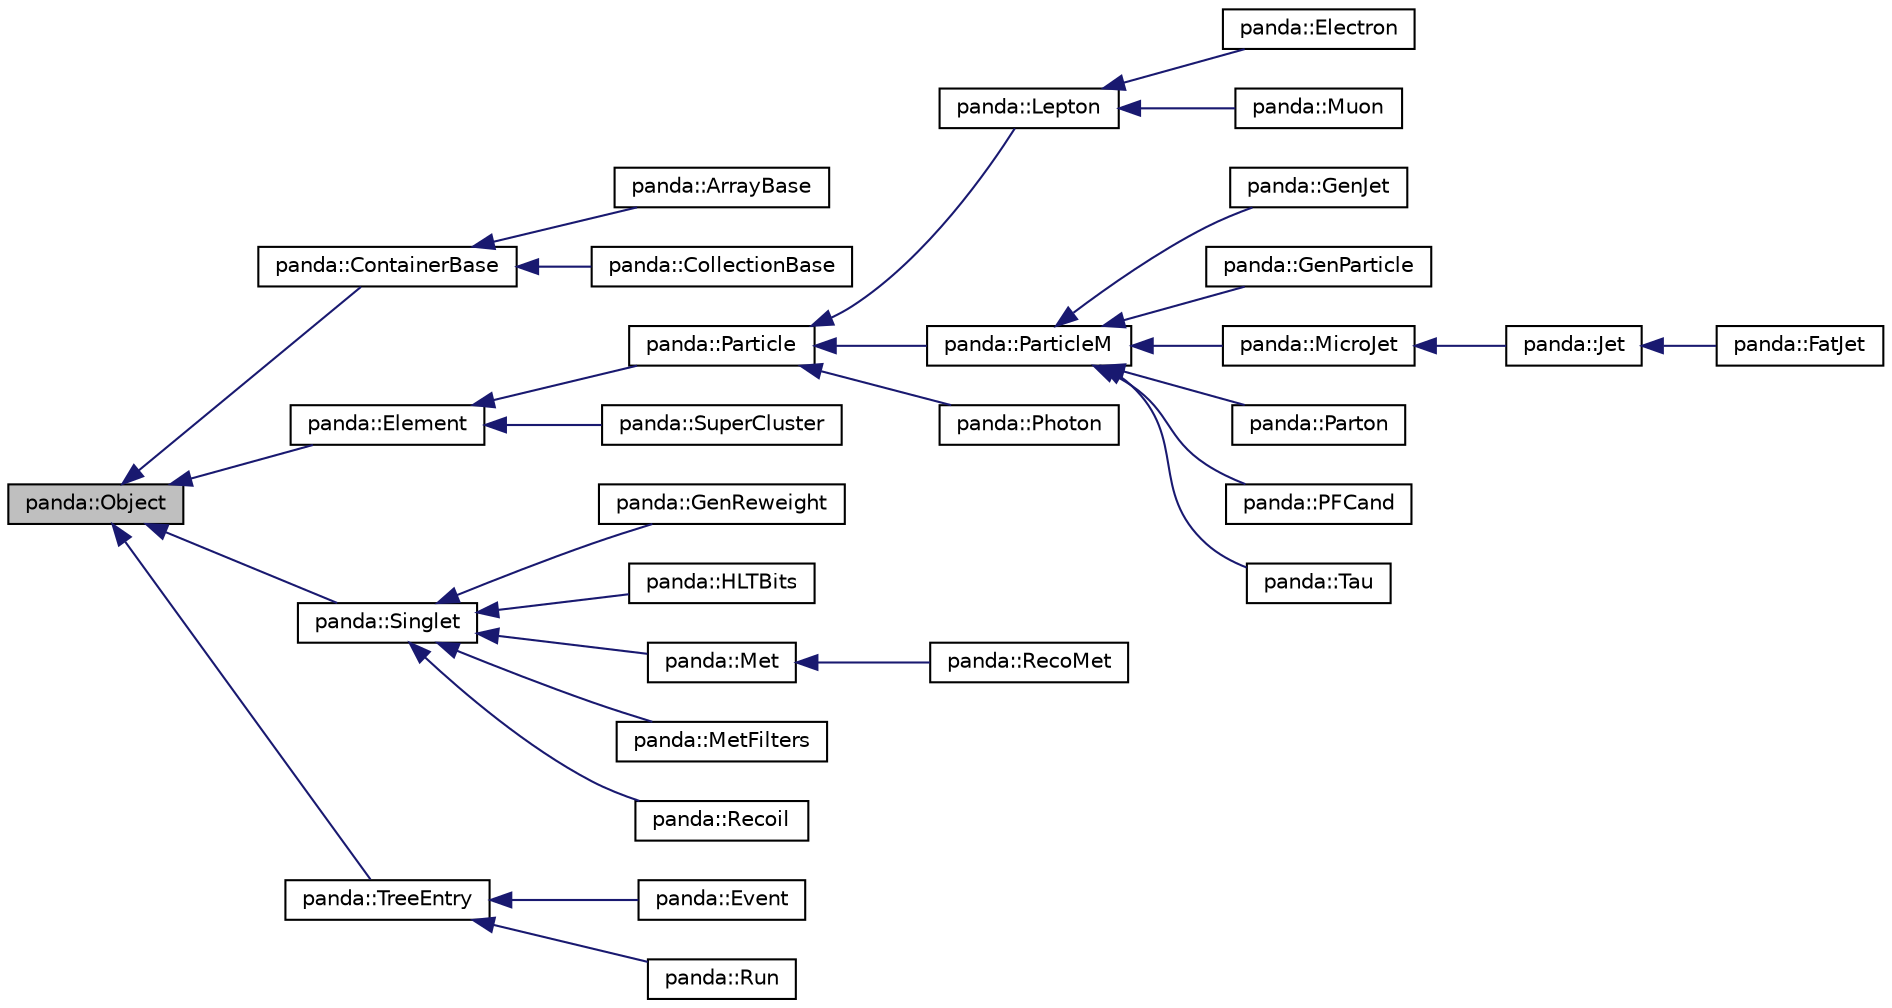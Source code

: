 digraph G
{
  edge [fontname="Helvetica",fontsize="10",labelfontname="Helvetica",labelfontsize="10"];
  node [fontname="Helvetica",fontsize="10",shape=record];
  rankdir=LR;
  Node1 [label="panda::Object",height=0.2,width=0.4,color="black", fillcolor="grey75", style="filled" fontcolor="black"];
  Node1 -> Node2 [dir=back,color="midnightblue",fontsize="10",style="solid"];
  Node2 [label="panda::ContainerBase",height=0.2,width=0.4,color="black", fillcolor="white", style="filled",URL="$classpanda_1_1ContainerBase.html",tooltip="Base class for all containers."];
  Node2 -> Node3 [dir=back,color="midnightblue",fontsize="10",style="solid"];
  Node3 [label="panda::ArrayBase",height=0.2,width=0.4,color="black", fillcolor="white", style="filled",URL="$classpanda_1_1ArrayBase.html",tooltip="Base class for fixed-size containers."];
  Node2 -> Node4 [dir=back,color="midnightblue",fontsize="10",style="solid"];
  Node4 [label="panda::CollectionBase",height=0.2,width=0.4,color="black", fillcolor="white", style="filled",URL="$classpanda_1_1CollectionBase.html",tooltip="Base class for dynamic-size containers."];
  Node1 -> Node5 [dir=back,color="midnightblue",fontsize="10",style="solid"];
  Node5 [label="panda::Element",height=0.2,width=0.4,color="black", fillcolor="white", style="filled",URL="$classpanda_1_1Element.html",tooltip="Base class for elements of containers."];
  Node5 -> Node6 [dir=back,color="midnightblue",fontsize="10",style="solid"];
  Node6 [label="panda::Particle",height=0.2,width=0.4,color="black", fillcolor="white", style="filled",URL="$classpanda_1_1Particle.html"];
  Node6 -> Node7 [dir=back,color="midnightblue",fontsize="10",style="solid"];
  Node7 [label="panda::Lepton",height=0.2,width=0.4,color="black", fillcolor="white", style="filled",URL="$classpanda_1_1Lepton.html"];
  Node7 -> Node8 [dir=back,color="midnightblue",fontsize="10",style="solid"];
  Node8 [label="panda::Electron",height=0.2,width=0.4,color="black", fillcolor="white", style="filled",URL="$classpanda_1_1Electron.html"];
  Node7 -> Node9 [dir=back,color="midnightblue",fontsize="10",style="solid"];
  Node9 [label="panda::Muon",height=0.2,width=0.4,color="black", fillcolor="white", style="filled",URL="$classpanda_1_1Muon.html"];
  Node6 -> Node10 [dir=back,color="midnightblue",fontsize="10",style="solid"];
  Node10 [label="panda::ParticleM",height=0.2,width=0.4,color="black", fillcolor="white", style="filled",URL="$classpanda_1_1ParticleM.html"];
  Node10 -> Node11 [dir=back,color="midnightblue",fontsize="10",style="solid"];
  Node11 [label="panda::GenJet",height=0.2,width=0.4,color="black", fillcolor="white", style="filled",URL="$classpanda_1_1GenJet.html"];
  Node10 -> Node12 [dir=back,color="midnightblue",fontsize="10",style="solid"];
  Node12 [label="panda::GenParticle",height=0.2,width=0.4,color="black", fillcolor="white", style="filled",URL="$classpanda_1_1GenParticle.html"];
  Node10 -> Node13 [dir=back,color="midnightblue",fontsize="10",style="solid"];
  Node13 [label="panda::MicroJet",height=0.2,width=0.4,color="black", fillcolor="white", style="filled",URL="$classpanda_1_1MicroJet.html"];
  Node13 -> Node14 [dir=back,color="midnightblue",fontsize="10",style="solid"];
  Node14 [label="panda::Jet",height=0.2,width=0.4,color="black", fillcolor="white", style="filled",URL="$classpanda_1_1Jet.html"];
  Node14 -> Node15 [dir=back,color="midnightblue",fontsize="10",style="solid"];
  Node15 [label="panda::FatJet",height=0.2,width=0.4,color="black", fillcolor="white", style="filled",URL="$classpanda_1_1FatJet.html"];
  Node10 -> Node16 [dir=back,color="midnightblue",fontsize="10",style="solid"];
  Node16 [label="panda::Parton",height=0.2,width=0.4,color="black", fillcolor="white", style="filled",URL="$classpanda_1_1Parton.html"];
  Node10 -> Node17 [dir=back,color="midnightblue",fontsize="10",style="solid"];
  Node17 [label="panda::PFCand",height=0.2,width=0.4,color="black", fillcolor="white", style="filled",URL="$classpanda_1_1PFCand.html"];
  Node10 -> Node18 [dir=back,color="midnightblue",fontsize="10",style="solid"];
  Node18 [label="panda::Tau",height=0.2,width=0.4,color="black", fillcolor="white", style="filled",URL="$classpanda_1_1Tau.html"];
  Node6 -> Node19 [dir=back,color="midnightblue",fontsize="10",style="solid"];
  Node19 [label="panda::Photon",height=0.2,width=0.4,color="black", fillcolor="white", style="filled",URL="$classpanda_1_1Photon.html"];
  Node5 -> Node20 [dir=back,color="midnightblue",fontsize="10",style="solid"];
  Node20 [label="panda::SuperCluster",height=0.2,width=0.4,color="black", fillcolor="white", style="filled",URL="$classpanda_1_1SuperCluster.html"];
  Node1 -> Node21 [dir=back,color="midnightblue",fontsize="10",style="solid"];
  Node21 [label="panda::Singlet",height=0.2,width=0.4,color="black", fillcolor="white", style="filled",URL="$classpanda_1_1Singlet.html",tooltip="Base class for singlet objects."];
  Node21 -> Node22 [dir=back,color="midnightblue",fontsize="10",style="solid"];
  Node22 [label="panda::GenReweight",height=0.2,width=0.4,color="black", fillcolor="white", style="filled",URL="$classpanda_1_1GenReweight.html"];
  Node21 -> Node23 [dir=back,color="midnightblue",fontsize="10",style="solid"];
  Node23 [label="panda::HLTBits",height=0.2,width=0.4,color="black", fillcolor="white", style="filled",URL="$classpanda_1_1HLTBits.html"];
  Node21 -> Node24 [dir=back,color="midnightblue",fontsize="10",style="solid"];
  Node24 [label="panda::Met",height=0.2,width=0.4,color="black", fillcolor="white", style="filled",URL="$classpanda_1_1Met.html"];
  Node24 -> Node25 [dir=back,color="midnightblue",fontsize="10",style="solid"];
  Node25 [label="panda::RecoMet",height=0.2,width=0.4,color="black", fillcolor="white", style="filled",URL="$classpanda_1_1RecoMet.html"];
  Node21 -> Node26 [dir=back,color="midnightblue",fontsize="10",style="solid"];
  Node26 [label="panda::MetFilters",height=0.2,width=0.4,color="black", fillcolor="white", style="filled",URL="$classpanda_1_1MetFilters.html"];
  Node21 -> Node27 [dir=back,color="midnightblue",fontsize="10",style="solid"];
  Node27 [label="panda::Recoil",height=0.2,width=0.4,color="black", fillcolor="white", style="filled",URL="$classpanda_1_1Recoil.html"];
  Node1 -> Node28 [dir=back,color="midnightblue",fontsize="10",style="solid"];
  Node28 [label="panda::TreeEntry",height=0.2,width=0.4,color="black", fillcolor="white", style="filled",URL="$classpanda_1_1TreeEntry.html",tooltip="Base class for objects representing one full entry of a tree (e.g. Event)."];
  Node28 -> Node29 [dir=back,color="midnightblue",fontsize="10",style="solid"];
  Node29 [label="panda::Event",height=0.2,width=0.4,color="black", fillcolor="white", style="filled",URL="$classpanda_1_1Event.html"];
  Node28 -> Node30 [dir=back,color="midnightblue",fontsize="10",style="solid"];
  Node30 [label="panda::Run",height=0.2,width=0.4,color="black", fillcolor="white", style="filled",URL="$classpanda_1_1Run.html"];
}
